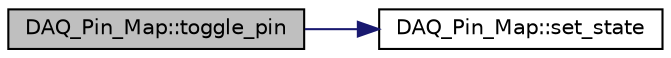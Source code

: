 digraph "DAQ_Pin_Map::toggle_pin"
{
 // LATEX_PDF_SIZE
  edge [fontname="Helvetica",fontsize="10",labelfontname="Helvetica",labelfontsize="10"];
  node [fontname="Helvetica",fontsize="10",shape=record];
  rankdir="LR";
  Node1 [label="DAQ_Pin_Map::toggle_pin",height=0.2,width=0.4,color="black", fillcolor="grey75", style="filled", fontcolor="black",tooltip=" "];
  Node1 -> Node2 [color="midnightblue",fontsize="10",style="solid",fontname="Helvetica"];
  Node2 [label="DAQ_Pin_Map::set_state",height=0.2,width=0.4,color="black", fillcolor="white", style="filled",URL="$class_d_a_q___pin___map.html#ab9ef68aa1c02c5c97408a7749fe6a2f4",tooltip=" "];
}
